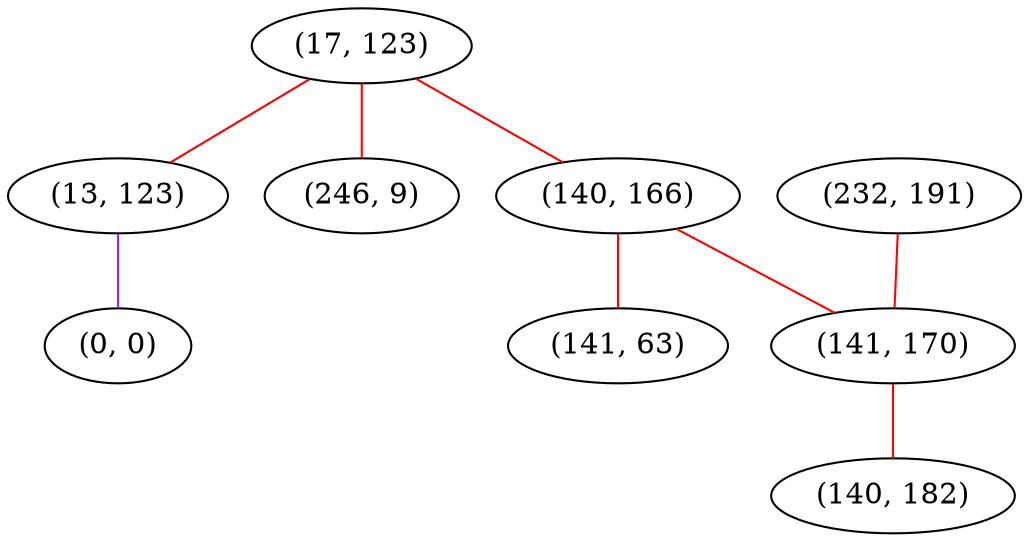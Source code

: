 graph "" {
"(17, 123)";
"(140, 166)";
"(232, 191)";
"(13, 123)";
"(246, 9)";
"(0, 0)";
"(141, 63)";
"(141, 170)";
"(140, 182)";
"(17, 123)" -- "(246, 9)"  [color=red, key=0, weight=1];
"(17, 123)" -- "(140, 166)"  [color=red, key=0, weight=1];
"(17, 123)" -- "(13, 123)"  [color=red, key=0, weight=1];
"(140, 166)" -- "(141, 63)"  [color=red, key=0, weight=1];
"(140, 166)" -- "(141, 170)"  [color=red, key=0, weight=1];
"(232, 191)" -- "(141, 170)"  [color=red, key=0, weight=1];
"(13, 123)" -- "(0, 0)"  [color=purple, key=0, weight=4];
"(141, 170)" -- "(140, 182)"  [color=red, key=0, weight=1];
}
